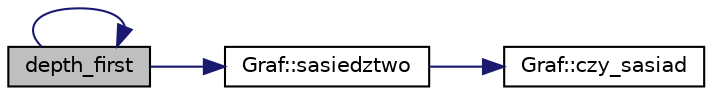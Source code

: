 digraph G
{
  edge [fontname="Helvetica",fontsize="10",labelfontname="Helvetica",labelfontsize="10"];
  node [fontname="Helvetica",fontsize="10",shape=record];
  rankdir="LR";
  Node1 [label="depth_first",height=0.2,width=0.4,color="black", fillcolor="grey75", style="filled" fontcolor="black"];
  Node1 -> Node2 [color="midnightblue",fontsize="10",style="solid",fontname="Helvetica"];
  Node2 [label="Graf::sasiedztwo",height=0.2,width=0.4,color="black", fillcolor="white", style="filled",URL="$class_graf.html#a7a21743550a1a46b30e462ddccf665c3",tooltip="Metoda pozwalajaca na sprawdzic &quot;sasiedztwo&quot; danego wierzcholka."];
  Node2 -> Node3 [color="midnightblue",fontsize="10",style="solid",fontname="Helvetica"];
  Node3 [label="Graf::czy_sasiad",height=0.2,width=0.4,color="black", fillcolor="white", style="filled",URL="$class_graf.html#ac743220324f5dd5340b26571771aab97",tooltip="Metoda pozwalajaca na sprawdzic czy dany wierzcholek jest &quot;sasiadem&quot;."];
  Node1 -> Node1 [color="midnightblue",fontsize="10",style="solid",fontname="Helvetica"];
}
